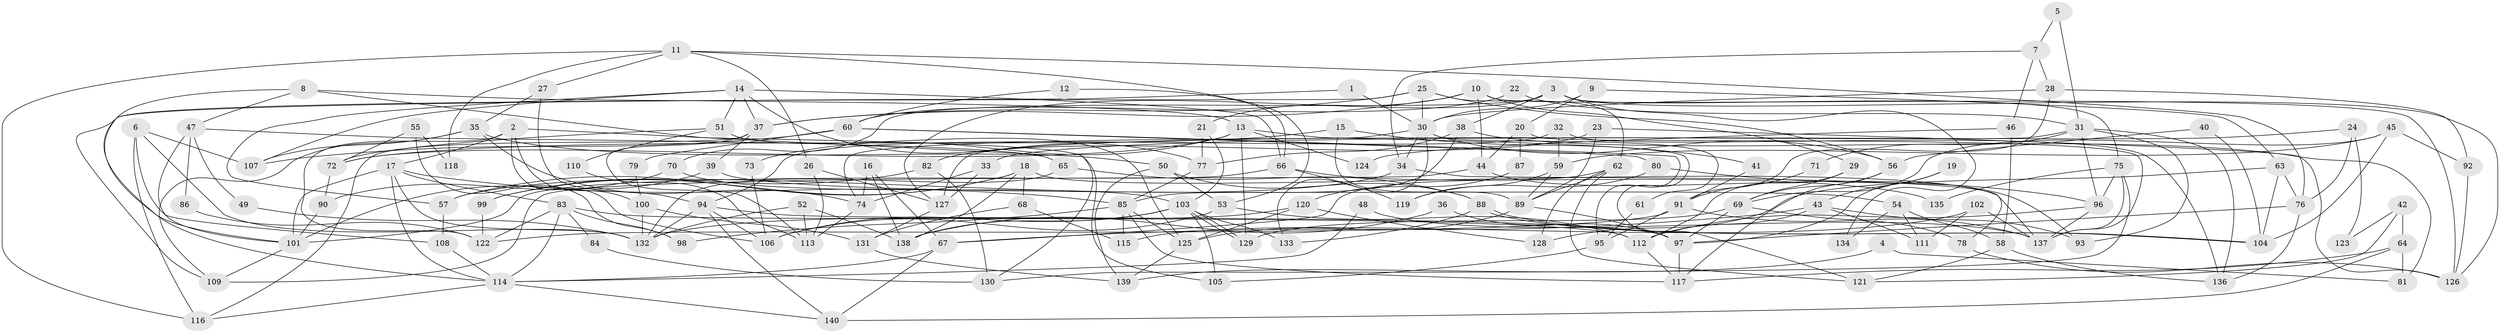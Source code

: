 // Generated by graph-tools (version 1.1) at 2025/02/03/09/25 03:02:13]
// undirected, 140 vertices, 280 edges
graph export_dot {
graph [start="1"]
  node [color=gray90,style=filled];
  1;
  2;
  3;
  4;
  5;
  6;
  7;
  8;
  9;
  10;
  11;
  12;
  13;
  14;
  15;
  16;
  17;
  18;
  19;
  20;
  21;
  22;
  23;
  24;
  25;
  26;
  27;
  28;
  29;
  30;
  31;
  32;
  33;
  34;
  35;
  36;
  37;
  38;
  39;
  40;
  41;
  42;
  43;
  44;
  45;
  46;
  47;
  48;
  49;
  50;
  51;
  52;
  53;
  54;
  55;
  56;
  57;
  58;
  59;
  60;
  61;
  62;
  63;
  64;
  65;
  66;
  67;
  68;
  69;
  70;
  71;
  72;
  73;
  74;
  75;
  76;
  77;
  78;
  79;
  80;
  81;
  82;
  83;
  84;
  85;
  86;
  87;
  88;
  89;
  90;
  91;
  92;
  93;
  94;
  95;
  96;
  97;
  98;
  99;
  100;
  101;
  102;
  103;
  104;
  105;
  106;
  107;
  108;
  109;
  110;
  111;
  112;
  113;
  114;
  115;
  116;
  117;
  118;
  119;
  120;
  121;
  122;
  123;
  124;
  125;
  126;
  127;
  128;
  129;
  130;
  131;
  132;
  133;
  134;
  135;
  136;
  137;
  138;
  139;
  140;
  1 -- 30;
  1 -- 114;
  2 -- 106;
  2 -- 122;
  2 -- 17;
  2 -- 100;
  2 -- 105;
  3 -- 126;
  3 -- 38;
  3 -- 70;
  3 -- 75;
  3 -- 127;
  3 -- 134;
  4 -- 81;
  4 -- 139;
  5 -- 31;
  5 -- 7;
  6 -- 107;
  6 -- 132;
  6 -- 108;
  6 -- 116;
  7 -- 34;
  7 -- 28;
  7 -- 46;
  8 -- 101;
  8 -- 47;
  8 -- 13;
  8 -- 130;
  9 -- 63;
  9 -- 30;
  9 -- 20;
  10 -- 44;
  10 -- 37;
  10 -- 21;
  10 -- 29;
  10 -- 126;
  11 -- 26;
  11 -- 53;
  11 -- 27;
  11 -- 76;
  11 -- 116;
  11 -- 118;
  12 -- 66;
  12 -- 60;
  13 -- 72;
  13 -- 73;
  13 -- 121;
  13 -- 124;
  13 -- 129;
  14 -- 57;
  14 -- 66;
  14 -- 37;
  14 -- 51;
  14 -- 77;
  14 -- 107;
  15 -- 89;
  15 -- 72;
  15 -- 41;
  16 -- 74;
  16 -- 138;
  16 -- 67;
  17 -- 114;
  17 -- 83;
  17 -- 85;
  17 -- 101;
  17 -- 132;
  18 -- 137;
  18 -- 68;
  18 -- 57;
  18 -- 99;
  18 -- 138;
  19 -- 43;
  19 -- 97;
  20 -- 137;
  20 -- 44;
  20 -- 87;
  21 -- 77;
  21 -- 103;
  22 -- 60;
  22 -- 31;
  23 -- 126;
  23 -- 89;
  23 -- 82;
  24 -- 33;
  24 -- 76;
  24 -- 123;
  25 -- 37;
  25 -- 56;
  25 -- 30;
  25 -- 62;
  25 -- 109;
  26 -- 127;
  26 -- 113;
  27 -- 94;
  27 -- 35;
  28 -- 30;
  28 -- 92;
  28 -- 91;
  29 -- 112;
  29 -- 69;
  30 -- 56;
  30 -- 34;
  30 -- 61;
  30 -- 74;
  30 -- 133;
  31 -- 127;
  31 -- 93;
  31 -- 71;
  31 -- 96;
  31 -- 136;
  32 -- 136;
  32 -- 94;
  32 -- 59;
  33 -- 127;
  33 -- 74;
  34 -- 57;
  34 -- 78;
  35 -- 74;
  35 -- 50;
  35 -- 107;
  35 -- 109;
  36 -- 138;
  36 -- 97;
  37 -- 116;
  37 -- 39;
  37 -- 113;
  38 -- 77;
  38 -- 85;
  38 -- 81;
  39 -- 101;
  39 -- 54;
  40 -- 56;
  40 -- 104;
  41 -- 91;
  42 -- 121;
  42 -- 64;
  42 -- 123;
  43 -- 112;
  43 -- 67;
  43 -- 93;
  43 -- 111;
  44 -- 109;
  44 -- 93;
  45 -- 69;
  45 -- 59;
  45 -- 92;
  45 -- 104;
  46 -- 58;
  46 -- 124;
  47 -- 101;
  47 -- 65;
  47 -- 49;
  47 -- 86;
  48 -- 137;
  48 -- 114;
  49 -- 132;
  50 -- 88;
  50 -- 53;
  50 -- 139;
  51 -- 125;
  51 -- 72;
  51 -- 110;
  52 -- 132;
  52 -- 138;
  52 -- 113;
  53 -- 106;
  53 -- 112;
  54 -- 58;
  54 -- 111;
  54 -- 134;
  55 -- 98;
  55 -- 72;
  55 -- 118;
  56 -- 117;
  56 -- 69;
  57 -- 108;
  58 -- 136;
  58 -- 121;
  59 -- 89;
  59 -- 119;
  60 -- 95;
  60 -- 107;
  60 -- 79;
  60 -- 80;
  61 -- 95;
  62 -- 67;
  62 -- 89;
  62 -- 121;
  62 -- 128;
  63 -- 104;
  63 -- 76;
  63 -- 128;
  64 -- 117;
  64 -- 140;
  64 -- 81;
  65 -- 88;
  65 -- 132;
  66 -- 101;
  66 -- 119;
  66 -- 135;
  67 -- 114;
  67 -- 140;
  68 -- 131;
  68 -- 115;
  69 -- 129;
  69 -- 78;
  69 -- 97;
  70 -- 103;
  70 -- 90;
  71 -- 91;
  72 -- 90;
  73 -- 106;
  74 -- 113;
  75 -- 96;
  75 -- 130;
  75 -- 135;
  75 -- 137;
  76 -- 97;
  76 -- 136;
  77 -- 85;
  78 -- 126;
  79 -- 100;
  80 -- 96;
  80 -- 119;
  82 -- 130;
  82 -- 99;
  83 -- 112;
  83 -- 84;
  83 -- 98;
  83 -- 114;
  83 -- 122;
  84 -- 130;
  85 -- 117;
  85 -- 98;
  85 -- 115;
  85 -- 125;
  86 -- 122;
  87 -- 120;
  88 -- 133;
  88 -- 104;
  88 -- 104;
  89 -- 125;
  89 -- 97;
  90 -- 101;
  91 -- 122;
  91 -- 95;
  91 -- 137;
  92 -- 126;
  94 -- 140;
  94 -- 97;
  94 -- 106;
  94 -- 132;
  95 -- 105;
  96 -- 137;
  96 -- 112;
  97 -- 117;
  99 -- 122;
  100 -- 132;
  100 -- 131;
  101 -- 109;
  102 -- 111;
  102 -- 137;
  102 -- 115;
  103 -- 129;
  103 -- 129;
  103 -- 105;
  103 -- 106;
  103 -- 133;
  103 -- 138;
  108 -- 114;
  110 -- 113;
  112 -- 117;
  114 -- 116;
  114 -- 140;
  120 -- 128;
  120 -- 132;
  120 -- 125;
  125 -- 139;
  127 -- 131;
  131 -- 139;
}
